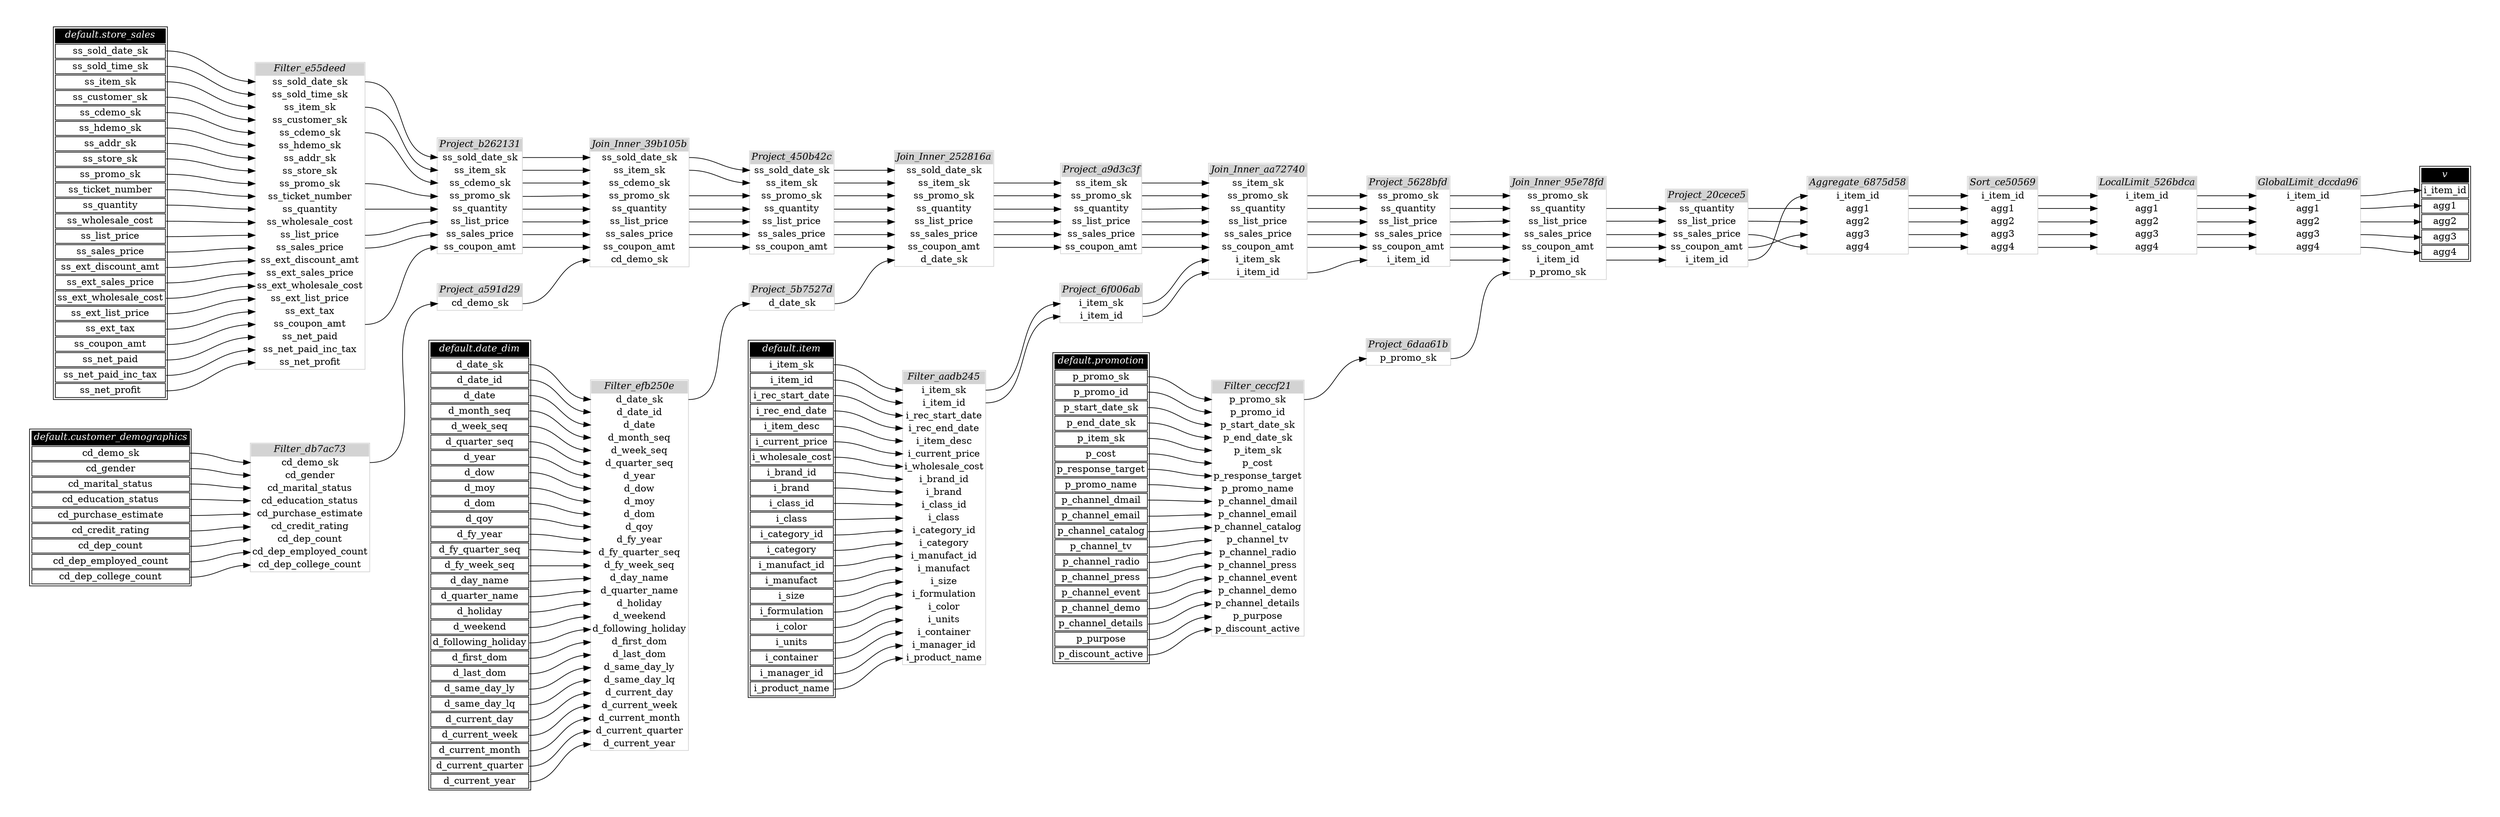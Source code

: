 // Automatically generated by TPCDSFlowTestSuite


digraph {
  graph [pad="0.5" nodesep="0.5" ranksep="1" fontname="Helvetica" rankdir=LR];
  node [shape=plaintext]

  
"Aggregate_6875d58" [label=<
<table color="lightgray" border="1" cellborder="0" cellspacing="0">
  <tr><td bgcolor="lightgray" port="nodeName"><i>Aggregate_6875d58</i></td></tr>
  <tr><td port="0">i_item_id</td></tr>
<tr><td port="1">agg1</td></tr>
<tr><td port="2">agg2</td></tr>
<tr><td port="3">agg3</td></tr>
<tr><td port="4">agg4</td></tr>
</table>>];
     

"Filter_aadb245" [label=<
<table color="lightgray" border="1" cellborder="0" cellspacing="0">
  <tr><td bgcolor="lightgray" port="nodeName"><i>Filter_aadb245</i></td></tr>
  <tr><td port="0">i_item_sk</td></tr>
<tr><td port="1">i_item_id</td></tr>
<tr><td port="2">i_rec_start_date</td></tr>
<tr><td port="3">i_rec_end_date</td></tr>
<tr><td port="4">i_item_desc</td></tr>
<tr><td port="5">i_current_price</td></tr>
<tr><td port="6">i_wholesale_cost</td></tr>
<tr><td port="7">i_brand_id</td></tr>
<tr><td port="8">i_brand</td></tr>
<tr><td port="9">i_class_id</td></tr>
<tr><td port="10">i_class</td></tr>
<tr><td port="11">i_category_id</td></tr>
<tr><td port="12">i_category</td></tr>
<tr><td port="13">i_manufact_id</td></tr>
<tr><td port="14">i_manufact</td></tr>
<tr><td port="15">i_size</td></tr>
<tr><td port="16">i_formulation</td></tr>
<tr><td port="17">i_color</td></tr>
<tr><td port="18">i_units</td></tr>
<tr><td port="19">i_container</td></tr>
<tr><td port="20">i_manager_id</td></tr>
<tr><td port="21">i_product_name</td></tr>
</table>>];
     

"Filter_ceccf21" [label=<
<table color="lightgray" border="1" cellborder="0" cellspacing="0">
  <tr><td bgcolor="lightgray" port="nodeName"><i>Filter_ceccf21</i></td></tr>
  <tr><td port="0">p_promo_sk</td></tr>
<tr><td port="1">p_promo_id</td></tr>
<tr><td port="2">p_start_date_sk</td></tr>
<tr><td port="3">p_end_date_sk</td></tr>
<tr><td port="4">p_item_sk</td></tr>
<tr><td port="5">p_cost</td></tr>
<tr><td port="6">p_response_target</td></tr>
<tr><td port="7">p_promo_name</td></tr>
<tr><td port="8">p_channel_dmail</td></tr>
<tr><td port="9">p_channel_email</td></tr>
<tr><td port="10">p_channel_catalog</td></tr>
<tr><td port="11">p_channel_tv</td></tr>
<tr><td port="12">p_channel_radio</td></tr>
<tr><td port="13">p_channel_press</td></tr>
<tr><td port="14">p_channel_event</td></tr>
<tr><td port="15">p_channel_demo</td></tr>
<tr><td port="16">p_channel_details</td></tr>
<tr><td port="17">p_purpose</td></tr>
<tr><td port="18">p_discount_active</td></tr>
</table>>];
     

"Filter_db7ac73" [label=<
<table color="lightgray" border="1" cellborder="0" cellspacing="0">
  <tr><td bgcolor="lightgray" port="nodeName"><i>Filter_db7ac73</i></td></tr>
  <tr><td port="0">cd_demo_sk</td></tr>
<tr><td port="1">cd_gender</td></tr>
<tr><td port="2">cd_marital_status</td></tr>
<tr><td port="3">cd_education_status</td></tr>
<tr><td port="4">cd_purchase_estimate</td></tr>
<tr><td port="5">cd_credit_rating</td></tr>
<tr><td port="6">cd_dep_count</td></tr>
<tr><td port="7">cd_dep_employed_count</td></tr>
<tr><td port="8">cd_dep_college_count</td></tr>
</table>>];
     

"Filter_e55deed" [label=<
<table color="lightgray" border="1" cellborder="0" cellspacing="0">
  <tr><td bgcolor="lightgray" port="nodeName"><i>Filter_e55deed</i></td></tr>
  <tr><td port="0">ss_sold_date_sk</td></tr>
<tr><td port="1">ss_sold_time_sk</td></tr>
<tr><td port="2">ss_item_sk</td></tr>
<tr><td port="3">ss_customer_sk</td></tr>
<tr><td port="4">ss_cdemo_sk</td></tr>
<tr><td port="5">ss_hdemo_sk</td></tr>
<tr><td port="6">ss_addr_sk</td></tr>
<tr><td port="7">ss_store_sk</td></tr>
<tr><td port="8">ss_promo_sk</td></tr>
<tr><td port="9">ss_ticket_number</td></tr>
<tr><td port="10">ss_quantity</td></tr>
<tr><td port="11">ss_wholesale_cost</td></tr>
<tr><td port="12">ss_list_price</td></tr>
<tr><td port="13">ss_sales_price</td></tr>
<tr><td port="14">ss_ext_discount_amt</td></tr>
<tr><td port="15">ss_ext_sales_price</td></tr>
<tr><td port="16">ss_ext_wholesale_cost</td></tr>
<tr><td port="17">ss_ext_list_price</td></tr>
<tr><td port="18">ss_ext_tax</td></tr>
<tr><td port="19">ss_coupon_amt</td></tr>
<tr><td port="20">ss_net_paid</td></tr>
<tr><td port="21">ss_net_paid_inc_tax</td></tr>
<tr><td port="22">ss_net_profit</td></tr>
</table>>];
     

"Filter_efb250e" [label=<
<table color="lightgray" border="1" cellborder="0" cellspacing="0">
  <tr><td bgcolor="lightgray" port="nodeName"><i>Filter_efb250e</i></td></tr>
  <tr><td port="0">d_date_sk</td></tr>
<tr><td port="1">d_date_id</td></tr>
<tr><td port="2">d_date</td></tr>
<tr><td port="3">d_month_seq</td></tr>
<tr><td port="4">d_week_seq</td></tr>
<tr><td port="5">d_quarter_seq</td></tr>
<tr><td port="6">d_year</td></tr>
<tr><td port="7">d_dow</td></tr>
<tr><td port="8">d_moy</td></tr>
<tr><td port="9">d_dom</td></tr>
<tr><td port="10">d_qoy</td></tr>
<tr><td port="11">d_fy_year</td></tr>
<tr><td port="12">d_fy_quarter_seq</td></tr>
<tr><td port="13">d_fy_week_seq</td></tr>
<tr><td port="14">d_day_name</td></tr>
<tr><td port="15">d_quarter_name</td></tr>
<tr><td port="16">d_holiday</td></tr>
<tr><td port="17">d_weekend</td></tr>
<tr><td port="18">d_following_holiday</td></tr>
<tr><td port="19">d_first_dom</td></tr>
<tr><td port="20">d_last_dom</td></tr>
<tr><td port="21">d_same_day_ly</td></tr>
<tr><td port="22">d_same_day_lq</td></tr>
<tr><td port="23">d_current_day</td></tr>
<tr><td port="24">d_current_week</td></tr>
<tr><td port="25">d_current_month</td></tr>
<tr><td port="26">d_current_quarter</td></tr>
<tr><td port="27">d_current_year</td></tr>
</table>>];
     

"GlobalLimit_dccda96" [label=<
<table color="lightgray" border="1" cellborder="0" cellspacing="0">
  <tr><td bgcolor="lightgray" port="nodeName"><i>GlobalLimit_dccda96</i></td></tr>
  <tr><td port="0">i_item_id</td></tr>
<tr><td port="1">agg1</td></tr>
<tr><td port="2">agg2</td></tr>
<tr><td port="3">agg3</td></tr>
<tr><td port="4">agg4</td></tr>
</table>>];
     

"Join_Inner_252816a" [label=<
<table color="lightgray" border="1" cellborder="0" cellspacing="0">
  <tr><td bgcolor="lightgray" port="nodeName"><i>Join_Inner_252816a</i></td></tr>
  <tr><td port="0">ss_sold_date_sk</td></tr>
<tr><td port="1">ss_item_sk</td></tr>
<tr><td port="2">ss_promo_sk</td></tr>
<tr><td port="3">ss_quantity</td></tr>
<tr><td port="4">ss_list_price</td></tr>
<tr><td port="5">ss_sales_price</td></tr>
<tr><td port="6">ss_coupon_amt</td></tr>
<tr><td port="7">d_date_sk</td></tr>
</table>>];
     

"Join_Inner_39b105b" [label=<
<table color="lightgray" border="1" cellborder="0" cellspacing="0">
  <tr><td bgcolor="lightgray" port="nodeName"><i>Join_Inner_39b105b</i></td></tr>
  <tr><td port="0">ss_sold_date_sk</td></tr>
<tr><td port="1">ss_item_sk</td></tr>
<tr><td port="2">ss_cdemo_sk</td></tr>
<tr><td port="3">ss_promo_sk</td></tr>
<tr><td port="4">ss_quantity</td></tr>
<tr><td port="5">ss_list_price</td></tr>
<tr><td port="6">ss_sales_price</td></tr>
<tr><td port="7">ss_coupon_amt</td></tr>
<tr><td port="8">cd_demo_sk</td></tr>
</table>>];
     

"Join_Inner_95e78fd" [label=<
<table color="lightgray" border="1" cellborder="0" cellspacing="0">
  <tr><td bgcolor="lightgray" port="nodeName"><i>Join_Inner_95e78fd</i></td></tr>
  <tr><td port="0">ss_promo_sk</td></tr>
<tr><td port="1">ss_quantity</td></tr>
<tr><td port="2">ss_list_price</td></tr>
<tr><td port="3">ss_sales_price</td></tr>
<tr><td port="4">ss_coupon_amt</td></tr>
<tr><td port="5">i_item_id</td></tr>
<tr><td port="6">p_promo_sk</td></tr>
</table>>];
     

"Join_Inner_aa72740" [label=<
<table color="lightgray" border="1" cellborder="0" cellspacing="0">
  <tr><td bgcolor="lightgray" port="nodeName"><i>Join_Inner_aa72740</i></td></tr>
  <tr><td port="0">ss_item_sk</td></tr>
<tr><td port="1">ss_promo_sk</td></tr>
<tr><td port="2">ss_quantity</td></tr>
<tr><td port="3">ss_list_price</td></tr>
<tr><td port="4">ss_sales_price</td></tr>
<tr><td port="5">ss_coupon_amt</td></tr>
<tr><td port="6">i_item_sk</td></tr>
<tr><td port="7">i_item_id</td></tr>
</table>>];
     

"LocalLimit_526bdca" [label=<
<table color="lightgray" border="1" cellborder="0" cellspacing="0">
  <tr><td bgcolor="lightgray" port="nodeName"><i>LocalLimit_526bdca</i></td></tr>
  <tr><td port="0">i_item_id</td></tr>
<tr><td port="1">agg1</td></tr>
<tr><td port="2">agg2</td></tr>
<tr><td port="3">agg3</td></tr>
<tr><td port="4">agg4</td></tr>
</table>>];
     

"Project_20cece5" [label=<
<table color="lightgray" border="1" cellborder="0" cellspacing="0">
  <tr><td bgcolor="lightgray" port="nodeName"><i>Project_20cece5</i></td></tr>
  <tr><td port="0">ss_quantity</td></tr>
<tr><td port="1">ss_list_price</td></tr>
<tr><td port="2">ss_sales_price</td></tr>
<tr><td port="3">ss_coupon_amt</td></tr>
<tr><td port="4">i_item_id</td></tr>
</table>>];
     

"Project_450b42c" [label=<
<table color="lightgray" border="1" cellborder="0" cellspacing="0">
  <tr><td bgcolor="lightgray" port="nodeName"><i>Project_450b42c</i></td></tr>
  <tr><td port="0">ss_sold_date_sk</td></tr>
<tr><td port="1">ss_item_sk</td></tr>
<tr><td port="2">ss_promo_sk</td></tr>
<tr><td port="3">ss_quantity</td></tr>
<tr><td port="4">ss_list_price</td></tr>
<tr><td port="5">ss_sales_price</td></tr>
<tr><td port="6">ss_coupon_amt</td></tr>
</table>>];
     

"Project_5628bfd" [label=<
<table color="lightgray" border="1" cellborder="0" cellspacing="0">
  <tr><td bgcolor="lightgray" port="nodeName"><i>Project_5628bfd</i></td></tr>
  <tr><td port="0">ss_promo_sk</td></tr>
<tr><td port="1">ss_quantity</td></tr>
<tr><td port="2">ss_list_price</td></tr>
<tr><td port="3">ss_sales_price</td></tr>
<tr><td port="4">ss_coupon_amt</td></tr>
<tr><td port="5">i_item_id</td></tr>
</table>>];
     

"Project_5b7527d" [label=<
<table color="lightgray" border="1" cellborder="0" cellspacing="0">
  <tr><td bgcolor="lightgray" port="nodeName"><i>Project_5b7527d</i></td></tr>
  <tr><td port="0">d_date_sk</td></tr>
</table>>];
     

"Project_6daa61b" [label=<
<table color="lightgray" border="1" cellborder="0" cellspacing="0">
  <tr><td bgcolor="lightgray" port="nodeName"><i>Project_6daa61b</i></td></tr>
  <tr><td port="0">p_promo_sk</td></tr>
</table>>];
     

"Project_6f006ab" [label=<
<table color="lightgray" border="1" cellborder="0" cellspacing="0">
  <tr><td bgcolor="lightgray" port="nodeName"><i>Project_6f006ab</i></td></tr>
  <tr><td port="0">i_item_sk</td></tr>
<tr><td port="1">i_item_id</td></tr>
</table>>];
     

"Project_a591d29" [label=<
<table color="lightgray" border="1" cellborder="0" cellspacing="0">
  <tr><td bgcolor="lightgray" port="nodeName"><i>Project_a591d29</i></td></tr>
  <tr><td port="0">cd_demo_sk</td></tr>
</table>>];
     

"Project_a9d3c3f" [label=<
<table color="lightgray" border="1" cellborder="0" cellspacing="0">
  <tr><td bgcolor="lightgray" port="nodeName"><i>Project_a9d3c3f</i></td></tr>
  <tr><td port="0">ss_item_sk</td></tr>
<tr><td port="1">ss_promo_sk</td></tr>
<tr><td port="2">ss_quantity</td></tr>
<tr><td port="3">ss_list_price</td></tr>
<tr><td port="4">ss_sales_price</td></tr>
<tr><td port="5">ss_coupon_amt</td></tr>
</table>>];
     

"Project_b262131" [label=<
<table color="lightgray" border="1" cellborder="0" cellspacing="0">
  <tr><td bgcolor="lightgray" port="nodeName"><i>Project_b262131</i></td></tr>
  <tr><td port="0">ss_sold_date_sk</td></tr>
<tr><td port="1">ss_item_sk</td></tr>
<tr><td port="2">ss_cdemo_sk</td></tr>
<tr><td port="3">ss_promo_sk</td></tr>
<tr><td port="4">ss_quantity</td></tr>
<tr><td port="5">ss_list_price</td></tr>
<tr><td port="6">ss_sales_price</td></tr>
<tr><td port="7">ss_coupon_amt</td></tr>
</table>>];
     

"Sort_ce50569" [label=<
<table color="lightgray" border="1" cellborder="0" cellspacing="0">
  <tr><td bgcolor="lightgray" port="nodeName"><i>Sort_ce50569</i></td></tr>
  <tr><td port="0">i_item_id</td></tr>
<tr><td port="1">agg1</td></tr>
<tr><td port="2">agg2</td></tr>
<tr><td port="3">agg3</td></tr>
<tr><td port="4">agg4</td></tr>
</table>>];
     

"default.customer_demographics" [color="black" label=<
<table>
  <tr><td bgcolor="black" port="nodeName"><i><font color="white">default.customer_demographics</font></i></td></tr>
  <tr><td port="0">cd_demo_sk</td></tr>
<tr><td port="1">cd_gender</td></tr>
<tr><td port="2">cd_marital_status</td></tr>
<tr><td port="3">cd_education_status</td></tr>
<tr><td port="4">cd_purchase_estimate</td></tr>
<tr><td port="5">cd_credit_rating</td></tr>
<tr><td port="6">cd_dep_count</td></tr>
<tr><td port="7">cd_dep_employed_count</td></tr>
<tr><td port="8">cd_dep_college_count</td></tr>
</table>>];
     

"default.date_dim" [color="black" label=<
<table>
  <tr><td bgcolor="black" port="nodeName"><i><font color="white">default.date_dim</font></i></td></tr>
  <tr><td port="0">d_date_sk</td></tr>
<tr><td port="1">d_date_id</td></tr>
<tr><td port="2">d_date</td></tr>
<tr><td port="3">d_month_seq</td></tr>
<tr><td port="4">d_week_seq</td></tr>
<tr><td port="5">d_quarter_seq</td></tr>
<tr><td port="6">d_year</td></tr>
<tr><td port="7">d_dow</td></tr>
<tr><td port="8">d_moy</td></tr>
<tr><td port="9">d_dom</td></tr>
<tr><td port="10">d_qoy</td></tr>
<tr><td port="11">d_fy_year</td></tr>
<tr><td port="12">d_fy_quarter_seq</td></tr>
<tr><td port="13">d_fy_week_seq</td></tr>
<tr><td port="14">d_day_name</td></tr>
<tr><td port="15">d_quarter_name</td></tr>
<tr><td port="16">d_holiday</td></tr>
<tr><td port="17">d_weekend</td></tr>
<tr><td port="18">d_following_holiday</td></tr>
<tr><td port="19">d_first_dom</td></tr>
<tr><td port="20">d_last_dom</td></tr>
<tr><td port="21">d_same_day_ly</td></tr>
<tr><td port="22">d_same_day_lq</td></tr>
<tr><td port="23">d_current_day</td></tr>
<tr><td port="24">d_current_week</td></tr>
<tr><td port="25">d_current_month</td></tr>
<tr><td port="26">d_current_quarter</td></tr>
<tr><td port="27">d_current_year</td></tr>
</table>>];
     

"default.item" [color="black" label=<
<table>
  <tr><td bgcolor="black" port="nodeName"><i><font color="white">default.item</font></i></td></tr>
  <tr><td port="0">i_item_sk</td></tr>
<tr><td port="1">i_item_id</td></tr>
<tr><td port="2">i_rec_start_date</td></tr>
<tr><td port="3">i_rec_end_date</td></tr>
<tr><td port="4">i_item_desc</td></tr>
<tr><td port="5">i_current_price</td></tr>
<tr><td port="6">i_wholesale_cost</td></tr>
<tr><td port="7">i_brand_id</td></tr>
<tr><td port="8">i_brand</td></tr>
<tr><td port="9">i_class_id</td></tr>
<tr><td port="10">i_class</td></tr>
<tr><td port="11">i_category_id</td></tr>
<tr><td port="12">i_category</td></tr>
<tr><td port="13">i_manufact_id</td></tr>
<tr><td port="14">i_manufact</td></tr>
<tr><td port="15">i_size</td></tr>
<tr><td port="16">i_formulation</td></tr>
<tr><td port="17">i_color</td></tr>
<tr><td port="18">i_units</td></tr>
<tr><td port="19">i_container</td></tr>
<tr><td port="20">i_manager_id</td></tr>
<tr><td port="21">i_product_name</td></tr>
</table>>];
     

"default.promotion" [color="black" label=<
<table>
  <tr><td bgcolor="black" port="nodeName"><i><font color="white">default.promotion</font></i></td></tr>
  <tr><td port="0">p_promo_sk</td></tr>
<tr><td port="1">p_promo_id</td></tr>
<tr><td port="2">p_start_date_sk</td></tr>
<tr><td port="3">p_end_date_sk</td></tr>
<tr><td port="4">p_item_sk</td></tr>
<tr><td port="5">p_cost</td></tr>
<tr><td port="6">p_response_target</td></tr>
<tr><td port="7">p_promo_name</td></tr>
<tr><td port="8">p_channel_dmail</td></tr>
<tr><td port="9">p_channel_email</td></tr>
<tr><td port="10">p_channel_catalog</td></tr>
<tr><td port="11">p_channel_tv</td></tr>
<tr><td port="12">p_channel_radio</td></tr>
<tr><td port="13">p_channel_press</td></tr>
<tr><td port="14">p_channel_event</td></tr>
<tr><td port="15">p_channel_demo</td></tr>
<tr><td port="16">p_channel_details</td></tr>
<tr><td port="17">p_purpose</td></tr>
<tr><td port="18">p_discount_active</td></tr>
</table>>];
     

"default.store_sales" [color="black" label=<
<table>
  <tr><td bgcolor="black" port="nodeName"><i><font color="white">default.store_sales</font></i></td></tr>
  <tr><td port="0">ss_sold_date_sk</td></tr>
<tr><td port="1">ss_sold_time_sk</td></tr>
<tr><td port="2">ss_item_sk</td></tr>
<tr><td port="3">ss_customer_sk</td></tr>
<tr><td port="4">ss_cdemo_sk</td></tr>
<tr><td port="5">ss_hdemo_sk</td></tr>
<tr><td port="6">ss_addr_sk</td></tr>
<tr><td port="7">ss_store_sk</td></tr>
<tr><td port="8">ss_promo_sk</td></tr>
<tr><td port="9">ss_ticket_number</td></tr>
<tr><td port="10">ss_quantity</td></tr>
<tr><td port="11">ss_wholesale_cost</td></tr>
<tr><td port="12">ss_list_price</td></tr>
<tr><td port="13">ss_sales_price</td></tr>
<tr><td port="14">ss_ext_discount_amt</td></tr>
<tr><td port="15">ss_ext_sales_price</td></tr>
<tr><td port="16">ss_ext_wholesale_cost</td></tr>
<tr><td port="17">ss_ext_list_price</td></tr>
<tr><td port="18">ss_ext_tax</td></tr>
<tr><td port="19">ss_coupon_amt</td></tr>
<tr><td port="20">ss_net_paid</td></tr>
<tr><td port="21">ss_net_paid_inc_tax</td></tr>
<tr><td port="22">ss_net_profit</td></tr>
</table>>];
     

"v" [color="black" label=<
<table>
  <tr><td bgcolor="black" port="nodeName"><i><font color="white">v</font></i></td></tr>
  <tr><td port="0">i_item_id</td></tr>
<tr><td port="1">agg1</td></tr>
<tr><td port="2">agg2</td></tr>
<tr><td port="3">agg3</td></tr>
<tr><td port="4">agg4</td></tr>
</table>>];
     
  "Aggregate_6875d58":0 -> "Sort_ce50569":0;
"Aggregate_6875d58":1 -> "Sort_ce50569":1;
"Aggregate_6875d58":2 -> "Sort_ce50569":2;
"Aggregate_6875d58":3 -> "Sort_ce50569":3;
"Aggregate_6875d58":4 -> "Sort_ce50569":4;
"Filter_aadb245":0 -> "Project_6f006ab":0;
"Filter_aadb245":1 -> "Project_6f006ab":1;
"Filter_ceccf21":0 -> "Project_6daa61b":0;
"Filter_db7ac73":0 -> "Project_a591d29":0;
"Filter_e55deed":0 -> "Project_b262131":0;
"Filter_e55deed":10 -> "Project_b262131":4;
"Filter_e55deed":12 -> "Project_b262131":5;
"Filter_e55deed":13 -> "Project_b262131":6;
"Filter_e55deed":19 -> "Project_b262131":7;
"Filter_e55deed":2 -> "Project_b262131":1;
"Filter_e55deed":4 -> "Project_b262131":2;
"Filter_e55deed":8 -> "Project_b262131":3;
"Filter_efb250e":0 -> "Project_5b7527d":0;
"GlobalLimit_dccda96":0 -> "v":0;
"GlobalLimit_dccda96":1 -> "v":1;
"GlobalLimit_dccda96":2 -> "v":2;
"GlobalLimit_dccda96":3 -> "v":3;
"GlobalLimit_dccda96":4 -> "v":4;
"Join_Inner_252816a":1 -> "Project_a9d3c3f":0;
"Join_Inner_252816a":2 -> "Project_a9d3c3f":1;
"Join_Inner_252816a":3 -> "Project_a9d3c3f":2;
"Join_Inner_252816a":4 -> "Project_a9d3c3f":3;
"Join_Inner_252816a":5 -> "Project_a9d3c3f":4;
"Join_Inner_252816a":6 -> "Project_a9d3c3f":5;
"Join_Inner_39b105b":0 -> "Project_450b42c":0;
"Join_Inner_39b105b":1 -> "Project_450b42c":1;
"Join_Inner_39b105b":3 -> "Project_450b42c":2;
"Join_Inner_39b105b":4 -> "Project_450b42c":3;
"Join_Inner_39b105b":5 -> "Project_450b42c":4;
"Join_Inner_39b105b":6 -> "Project_450b42c":5;
"Join_Inner_39b105b":7 -> "Project_450b42c":6;
"Join_Inner_95e78fd":1 -> "Project_20cece5":0;
"Join_Inner_95e78fd":2 -> "Project_20cece5":1;
"Join_Inner_95e78fd":3 -> "Project_20cece5":2;
"Join_Inner_95e78fd":4 -> "Project_20cece5":3;
"Join_Inner_95e78fd":5 -> "Project_20cece5":4;
"Join_Inner_aa72740":1 -> "Project_5628bfd":0;
"Join_Inner_aa72740":2 -> "Project_5628bfd":1;
"Join_Inner_aa72740":3 -> "Project_5628bfd":2;
"Join_Inner_aa72740":4 -> "Project_5628bfd":3;
"Join_Inner_aa72740":5 -> "Project_5628bfd":4;
"Join_Inner_aa72740":7 -> "Project_5628bfd":5;
"LocalLimit_526bdca":0 -> "GlobalLimit_dccda96":0;
"LocalLimit_526bdca":1 -> "GlobalLimit_dccda96":1;
"LocalLimit_526bdca":2 -> "GlobalLimit_dccda96":2;
"LocalLimit_526bdca":3 -> "GlobalLimit_dccda96":3;
"LocalLimit_526bdca":4 -> "GlobalLimit_dccda96":4;
"Project_20cece5":0 -> "Aggregate_6875d58":1;
"Project_20cece5":1 -> "Aggregate_6875d58":2;
"Project_20cece5":2 -> "Aggregate_6875d58":4;
"Project_20cece5":3 -> "Aggregate_6875d58":3;
"Project_20cece5":4 -> "Aggregate_6875d58":0;
"Project_450b42c":0 -> "Join_Inner_252816a":0;
"Project_450b42c":1 -> "Join_Inner_252816a":1;
"Project_450b42c":2 -> "Join_Inner_252816a":2;
"Project_450b42c":3 -> "Join_Inner_252816a":3;
"Project_450b42c":4 -> "Join_Inner_252816a":4;
"Project_450b42c":5 -> "Join_Inner_252816a":5;
"Project_450b42c":6 -> "Join_Inner_252816a":6;
"Project_5628bfd":0 -> "Join_Inner_95e78fd":0;
"Project_5628bfd":1 -> "Join_Inner_95e78fd":1;
"Project_5628bfd":2 -> "Join_Inner_95e78fd":2;
"Project_5628bfd":3 -> "Join_Inner_95e78fd":3;
"Project_5628bfd":4 -> "Join_Inner_95e78fd":4;
"Project_5628bfd":5 -> "Join_Inner_95e78fd":5;
"Project_5b7527d":0 -> "Join_Inner_252816a":7;
"Project_6daa61b":0 -> "Join_Inner_95e78fd":6;
"Project_6f006ab":0 -> "Join_Inner_aa72740":6;
"Project_6f006ab":1 -> "Join_Inner_aa72740":7;
"Project_a591d29":0 -> "Join_Inner_39b105b":8;
"Project_a9d3c3f":0 -> "Join_Inner_aa72740":0;
"Project_a9d3c3f":1 -> "Join_Inner_aa72740":1;
"Project_a9d3c3f":2 -> "Join_Inner_aa72740":2;
"Project_a9d3c3f":3 -> "Join_Inner_aa72740":3;
"Project_a9d3c3f":4 -> "Join_Inner_aa72740":4;
"Project_a9d3c3f":5 -> "Join_Inner_aa72740":5;
"Project_b262131":0 -> "Join_Inner_39b105b":0;
"Project_b262131":1 -> "Join_Inner_39b105b":1;
"Project_b262131":2 -> "Join_Inner_39b105b":2;
"Project_b262131":3 -> "Join_Inner_39b105b":3;
"Project_b262131":4 -> "Join_Inner_39b105b":4;
"Project_b262131":5 -> "Join_Inner_39b105b":5;
"Project_b262131":6 -> "Join_Inner_39b105b":6;
"Project_b262131":7 -> "Join_Inner_39b105b":7;
"Sort_ce50569":0 -> "LocalLimit_526bdca":0;
"Sort_ce50569":1 -> "LocalLimit_526bdca":1;
"Sort_ce50569":2 -> "LocalLimit_526bdca":2;
"Sort_ce50569":3 -> "LocalLimit_526bdca":3;
"Sort_ce50569":4 -> "LocalLimit_526bdca":4;
"default.customer_demographics":0 -> "Filter_db7ac73":0;
"default.customer_demographics":1 -> "Filter_db7ac73":1;
"default.customer_demographics":2 -> "Filter_db7ac73":2;
"default.customer_demographics":3 -> "Filter_db7ac73":3;
"default.customer_demographics":4 -> "Filter_db7ac73":4;
"default.customer_demographics":5 -> "Filter_db7ac73":5;
"default.customer_demographics":6 -> "Filter_db7ac73":6;
"default.customer_demographics":7 -> "Filter_db7ac73":7;
"default.customer_demographics":8 -> "Filter_db7ac73":8;
"default.date_dim":0 -> "Filter_efb250e":0;
"default.date_dim":1 -> "Filter_efb250e":1;
"default.date_dim":10 -> "Filter_efb250e":10;
"default.date_dim":11 -> "Filter_efb250e":11;
"default.date_dim":12 -> "Filter_efb250e":12;
"default.date_dim":13 -> "Filter_efb250e":13;
"default.date_dim":14 -> "Filter_efb250e":14;
"default.date_dim":15 -> "Filter_efb250e":15;
"default.date_dim":16 -> "Filter_efb250e":16;
"default.date_dim":17 -> "Filter_efb250e":17;
"default.date_dim":18 -> "Filter_efb250e":18;
"default.date_dim":19 -> "Filter_efb250e":19;
"default.date_dim":2 -> "Filter_efb250e":2;
"default.date_dim":20 -> "Filter_efb250e":20;
"default.date_dim":21 -> "Filter_efb250e":21;
"default.date_dim":22 -> "Filter_efb250e":22;
"default.date_dim":23 -> "Filter_efb250e":23;
"default.date_dim":24 -> "Filter_efb250e":24;
"default.date_dim":25 -> "Filter_efb250e":25;
"default.date_dim":26 -> "Filter_efb250e":26;
"default.date_dim":27 -> "Filter_efb250e":27;
"default.date_dim":3 -> "Filter_efb250e":3;
"default.date_dim":4 -> "Filter_efb250e":4;
"default.date_dim":5 -> "Filter_efb250e":5;
"default.date_dim":6 -> "Filter_efb250e":6;
"default.date_dim":7 -> "Filter_efb250e":7;
"default.date_dim":8 -> "Filter_efb250e":8;
"default.date_dim":9 -> "Filter_efb250e":9;
"default.item":0 -> "Filter_aadb245":0;
"default.item":1 -> "Filter_aadb245":1;
"default.item":10 -> "Filter_aadb245":10;
"default.item":11 -> "Filter_aadb245":11;
"default.item":12 -> "Filter_aadb245":12;
"default.item":13 -> "Filter_aadb245":13;
"default.item":14 -> "Filter_aadb245":14;
"default.item":15 -> "Filter_aadb245":15;
"default.item":16 -> "Filter_aadb245":16;
"default.item":17 -> "Filter_aadb245":17;
"default.item":18 -> "Filter_aadb245":18;
"default.item":19 -> "Filter_aadb245":19;
"default.item":2 -> "Filter_aadb245":2;
"default.item":20 -> "Filter_aadb245":20;
"default.item":21 -> "Filter_aadb245":21;
"default.item":3 -> "Filter_aadb245":3;
"default.item":4 -> "Filter_aadb245":4;
"default.item":5 -> "Filter_aadb245":5;
"default.item":6 -> "Filter_aadb245":6;
"default.item":7 -> "Filter_aadb245":7;
"default.item":8 -> "Filter_aadb245":8;
"default.item":9 -> "Filter_aadb245":9;
"default.promotion":0 -> "Filter_ceccf21":0;
"default.promotion":1 -> "Filter_ceccf21":1;
"default.promotion":10 -> "Filter_ceccf21":10;
"default.promotion":11 -> "Filter_ceccf21":11;
"default.promotion":12 -> "Filter_ceccf21":12;
"default.promotion":13 -> "Filter_ceccf21":13;
"default.promotion":14 -> "Filter_ceccf21":14;
"default.promotion":15 -> "Filter_ceccf21":15;
"default.promotion":16 -> "Filter_ceccf21":16;
"default.promotion":17 -> "Filter_ceccf21":17;
"default.promotion":18 -> "Filter_ceccf21":18;
"default.promotion":2 -> "Filter_ceccf21":2;
"default.promotion":3 -> "Filter_ceccf21":3;
"default.promotion":4 -> "Filter_ceccf21":4;
"default.promotion":5 -> "Filter_ceccf21":5;
"default.promotion":6 -> "Filter_ceccf21":6;
"default.promotion":7 -> "Filter_ceccf21":7;
"default.promotion":8 -> "Filter_ceccf21":8;
"default.promotion":9 -> "Filter_ceccf21":9;
"default.store_sales":0 -> "Filter_e55deed":0;
"default.store_sales":1 -> "Filter_e55deed":1;
"default.store_sales":10 -> "Filter_e55deed":10;
"default.store_sales":11 -> "Filter_e55deed":11;
"default.store_sales":12 -> "Filter_e55deed":12;
"default.store_sales":13 -> "Filter_e55deed":13;
"default.store_sales":14 -> "Filter_e55deed":14;
"default.store_sales":15 -> "Filter_e55deed":15;
"default.store_sales":16 -> "Filter_e55deed":16;
"default.store_sales":17 -> "Filter_e55deed":17;
"default.store_sales":18 -> "Filter_e55deed":18;
"default.store_sales":19 -> "Filter_e55deed":19;
"default.store_sales":2 -> "Filter_e55deed":2;
"default.store_sales":20 -> "Filter_e55deed":20;
"default.store_sales":21 -> "Filter_e55deed":21;
"default.store_sales":22 -> "Filter_e55deed":22;
"default.store_sales":3 -> "Filter_e55deed":3;
"default.store_sales":4 -> "Filter_e55deed":4;
"default.store_sales":5 -> "Filter_e55deed":5;
"default.store_sales":6 -> "Filter_e55deed":6;
"default.store_sales":7 -> "Filter_e55deed":7;
"default.store_sales":8 -> "Filter_e55deed":8;
"default.store_sales":9 -> "Filter_e55deed":9;
}
       